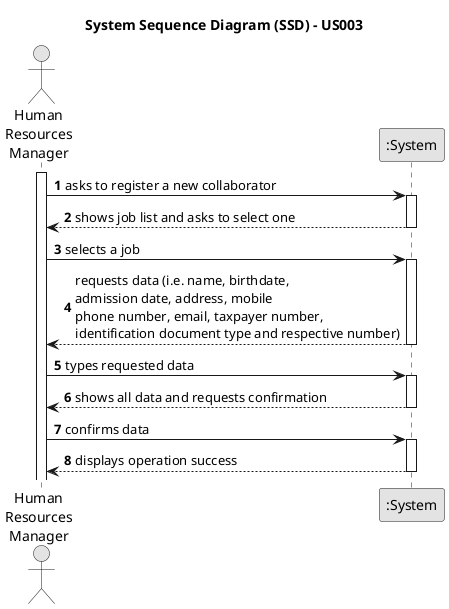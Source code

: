 @startuml
skinparam monochrome true
skinparam packageStyle rectangle
skinparam shadowing false

title System Sequence Diagram (SSD) - US003

autonumber

actor "Human\nResources\nManager" as HRM
participant ":System" as System

activate HRM

    HRM -> System : asks to register a new collaborator
    activate System

        System --> HRM : shows job list and asks to select one
    deactivate System

    HRM -> System : selects a job
    activate System

        System --> HRM : requests data (i.e. name, birthdate,\nadmission date, address, mobile\nphone number, email, taxpayer number,\nidentification document type and respective number)
    deactivate System

    HRM -> System : types requested data
    activate System

        System --> HRM : shows all data and requests confirmation
    deactivate System

    HRM -> System : confirms data
    activate System

        System --> HRM : displays operation success
    deactivate System

@enduml